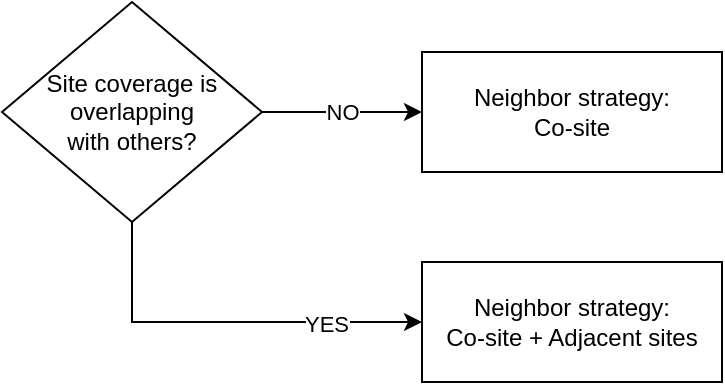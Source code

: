 <mxfile version="13.3.5" type="device"><diagram id="6a731a19-8d31-9384-78a2-239565b7b9f0" name="Page-1"><mxGraphModel dx="2271" dy="582" grid="1" gridSize="10" guides="1" tooltips="1" connect="1" arrows="1" fold="1" page="1" pageScale="1" pageWidth="1169" pageHeight="827" background="#ffffff" math="0" shadow="0"><root><mxCell id="0"/><mxCell id="1" parent="0"/><mxCell id="PB3luC2SbPdNF_juZQT7-3" value="NO" style="edgeStyle=orthogonalEdgeStyle;rounded=0;orthogonalLoop=1;jettySize=auto;html=1;" edge="1" parent="1" source="PB3luC2SbPdNF_juZQT7-1"><mxGeometry relative="1" as="geometry"><mxPoint x="-890" y="235" as="targetPoint"/><Array as="points"><mxPoint x="-920" y="235"/><mxPoint x="-920" y="235"/></Array></mxGeometry></mxCell><mxCell id="PB3luC2SbPdNF_juZQT7-6" style="edgeStyle=orthogonalEdgeStyle;rounded=0;orthogonalLoop=1;jettySize=auto;html=1;entryX=0;entryY=0.5;entryDx=0;entryDy=0;exitX=0.5;exitY=1;exitDx=0;exitDy=0;" edge="1" parent="1" source="PB3luC2SbPdNF_juZQT7-1" target="PB3luC2SbPdNF_juZQT7-5"><mxGeometry relative="1" as="geometry"/></mxCell><mxCell id="PB3luC2SbPdNF_juZQT7-7" value="YES" style="edgeLabel;html=1;align=center;verticalAlign=middle;resizable=0;points=[];" vertex="1" connectable="0" parent="PB3luC2SbPdNF_juZQT7-6"><mxGeometry x="0.508" y="-1" relative="1" as="geometry"><mxPoint as="offset"/></mxGeometry></mxCell><mxCell id="PB3luC2SbPdNF_juZQT7-1" value="Site coverage is overlapping&lt;br&gt;with others?" style="rhombus;whiteSpace=wrap;html=1;" vertex="1" parent="1"><mxGeometry x="-1100" y="180" width="130" height="110" as="geometry"/></mxCell><mxCell id="PB3luC2SbPdNF_juZQT7-4" value="Neighbor strategy:&lt;br&gt;Co-site" style="rounded=0;whiteSpace=wrap;html=1;" vertex="1" parent="1"><mxGeometry x="-890" y="205" width="150" height="60" as="geometry"/></mxCell><mxCell id="PB3luC2SbPdNF_juZQT7-5" value="&lt;span&gt;Neighbor strategy:&lt;/span&gt;&lt;br&gt;&lt;span&gt;Co-site + Adjacent sites&lt;/span&gt;" style="rounded=0;whiteSpace=wrap;html=1;" vertex="1" parent="1"><mxGeometry x="-890" y="310" width="150" height="60" as="geometry"/></mxCell></root></mxGraphModel></diagram></mxfile>
